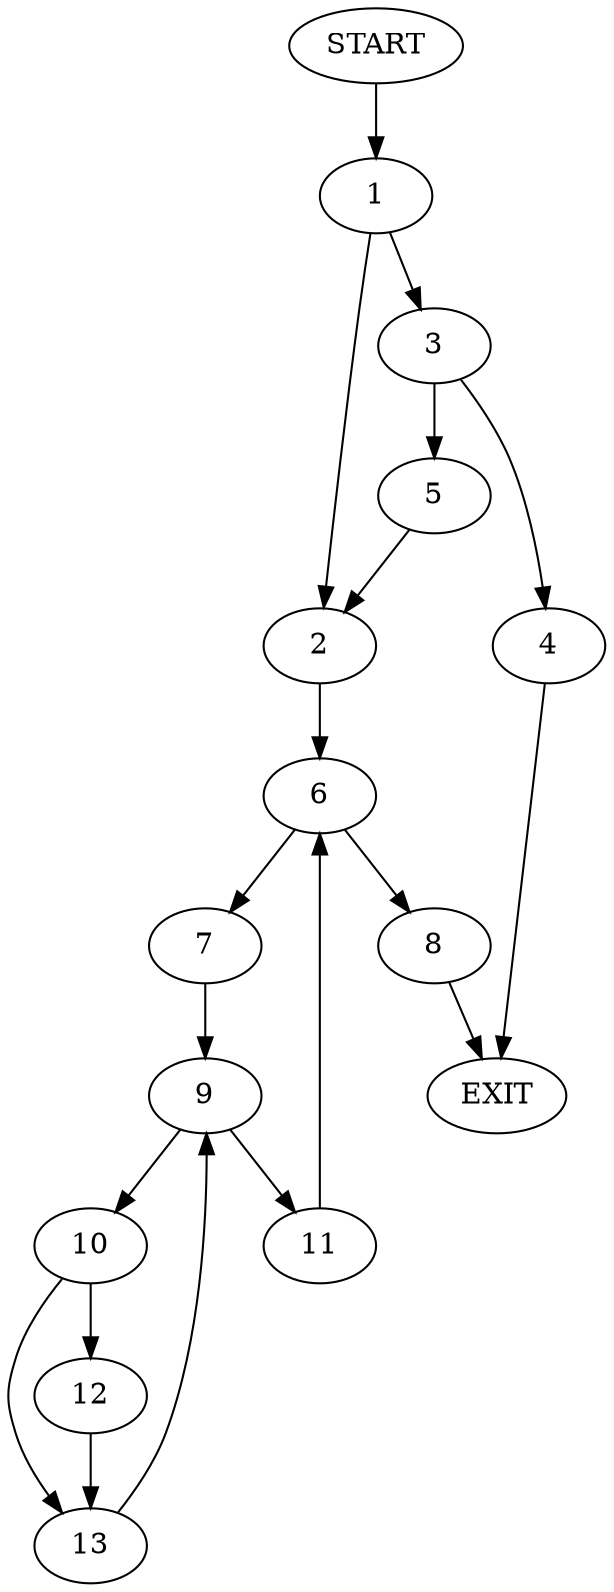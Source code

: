 digraph {
0 [label="START"]
14 [label="EXIT"]
0 -> 1
1 -> 2
1 -> 3
3 -> 4
3 -> 5
2 -> 6
5 -> 2
4 -> 14
6 -> 7
6 -> 8
8 -> 14
7 -> 9
9 -> 10
9 -> 11
11 -> 6
10 -> 12
10 -> 13
13 -> 9
12 -> 13
}
